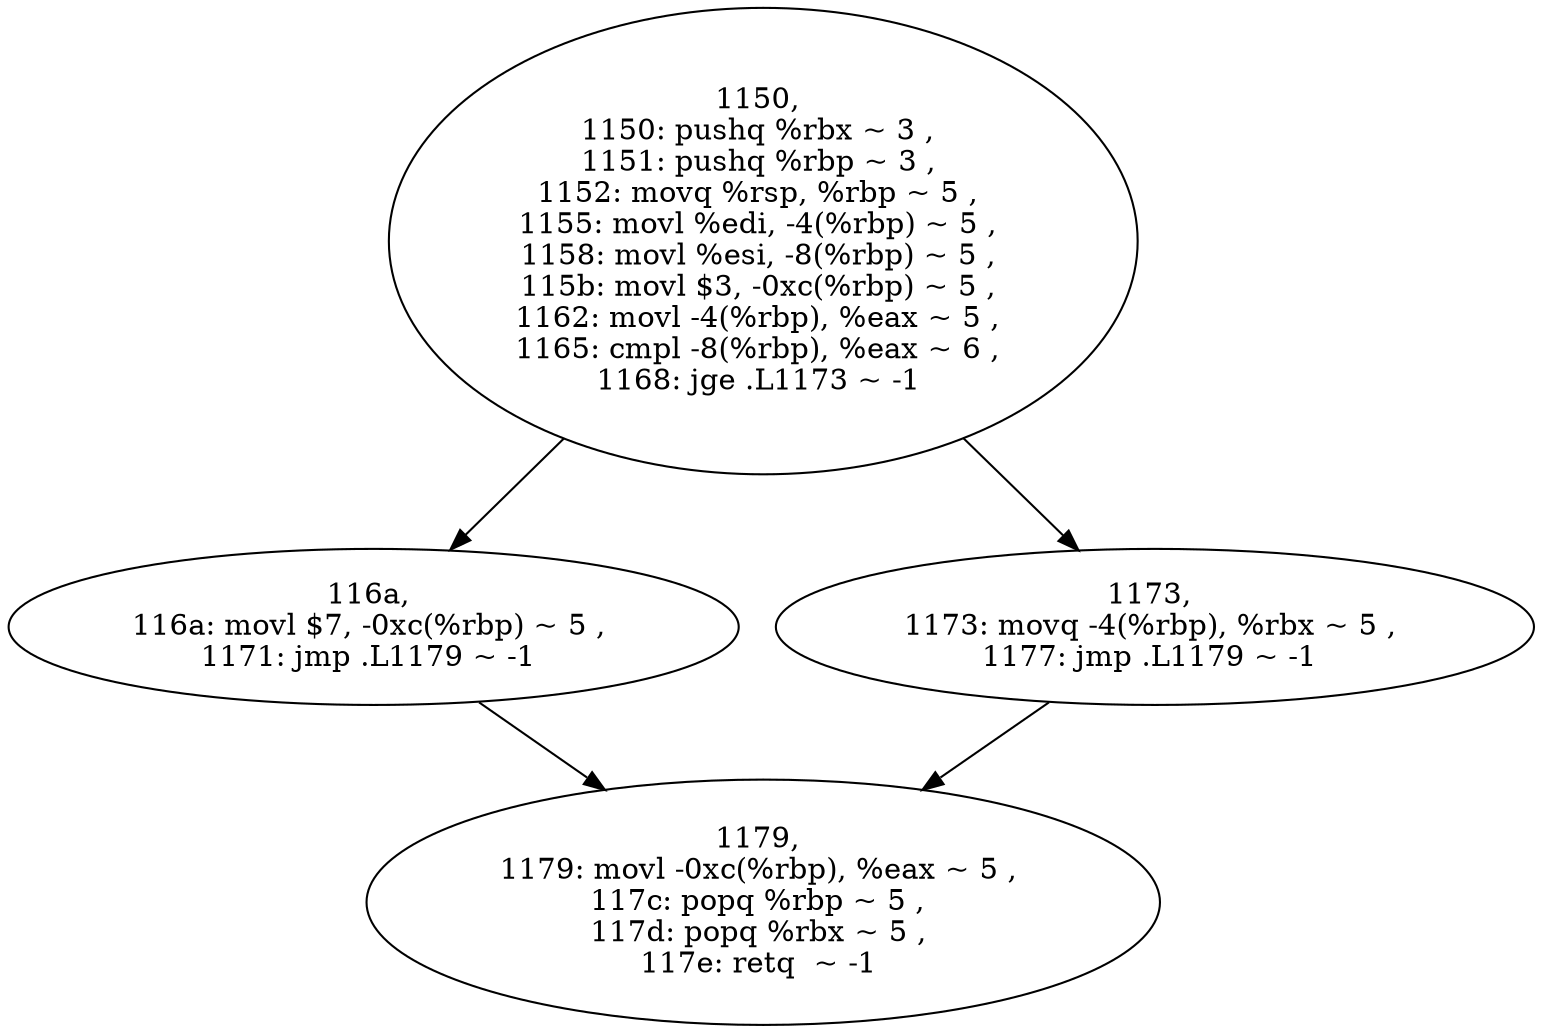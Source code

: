 strict digraph "" {
	"1150, \n1150: pushq %rbx ~ 3 , \n1151: pushq %rbp ~ 3 , \n1152: movq %rsp, %rbp ~ 5 , \n1155: movl %edi, -4(%rbp) ~ 5 , \n1158: \
movl %esi, -8(%rbp) ~ 5 , \n115b: movl $3, -0xc(%rbp) ~ 5 , \n1162: movl -4(%rbp), %eax ~ 5 , \n1165: cmpl -8(%rbp), %eax ~ 6 , \n1168: \
jge .L1173 ~ -1 " -> "116a, \n116a: movl $7, -0xc(%rbp) ~ 5 , \n1171: jmp .L1179 ~ -1 ";
	"1150, \n1150: pushq %rbx ~ 3 , \n1151: pushq %rbp ~ 3 , \n1152: movq %rsp, %rbp ~ 5 , \n1155: movl %edi, -4(%rbp) ~ 5 , \n1158: \
movl %esi, -8(%rbp) ~ 5 , \n115b: movl $3, -0xc(%rbp) ~ 5 , \n1162: movl -4(%rbp), %eax ~ 5 , \n1165: cmpl -8(%rbp), %eax ~ 6 , \n1168: \
jge .L1173 ~ -1 " -> "1173, \n1173: movq -4(%rbp), %rbx ~ 5 , \n1177: jmp .L1179 ~ -1 ";
	"116a, \n116a: movl $7, -0xc(%rbp) ~ 5 , \n1171: jmp .L1179 ~ -1 " -> "1179, \n1179: movl -0xc(%rbp), %eax ~ 5 , \n117c: popq %rbp ~ 5 , \n117d: popq %rbx ~ 5 , \n117e: retq  ~ -1 ";
	"1173, \n1173: movq -4(%rbp), %rbx ~ 5 , \n1177: jmp .L1179 ~ -1 " -> "1179, \n1179: movl -0xc(%rbp), %eax ~ 5 , \n117c: popq %rbp ~ 5 , \n117d: popq %rbx ~ 5 , \n117e: retq  ~ -1 ";
}
